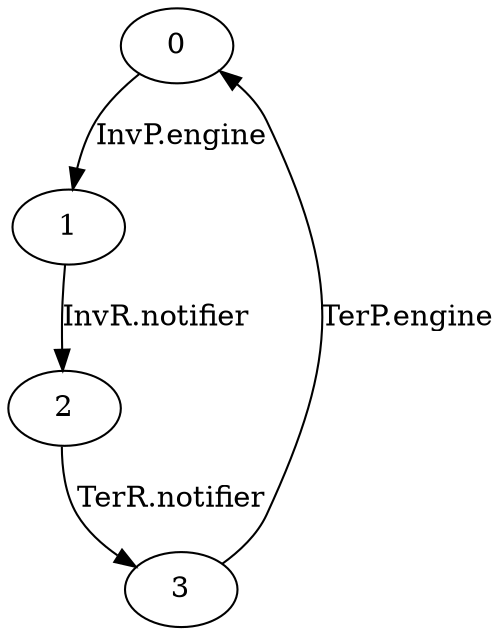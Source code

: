 digraph G {
  0 -> 1 [ label="InvP.engine" ];
  1 -> 2 [ label="InvR.notifier" ];
  2 -> 3 [ label="TerR.notifier" ];
  3 -> 0 [ label="TerP.engine" ];
}
